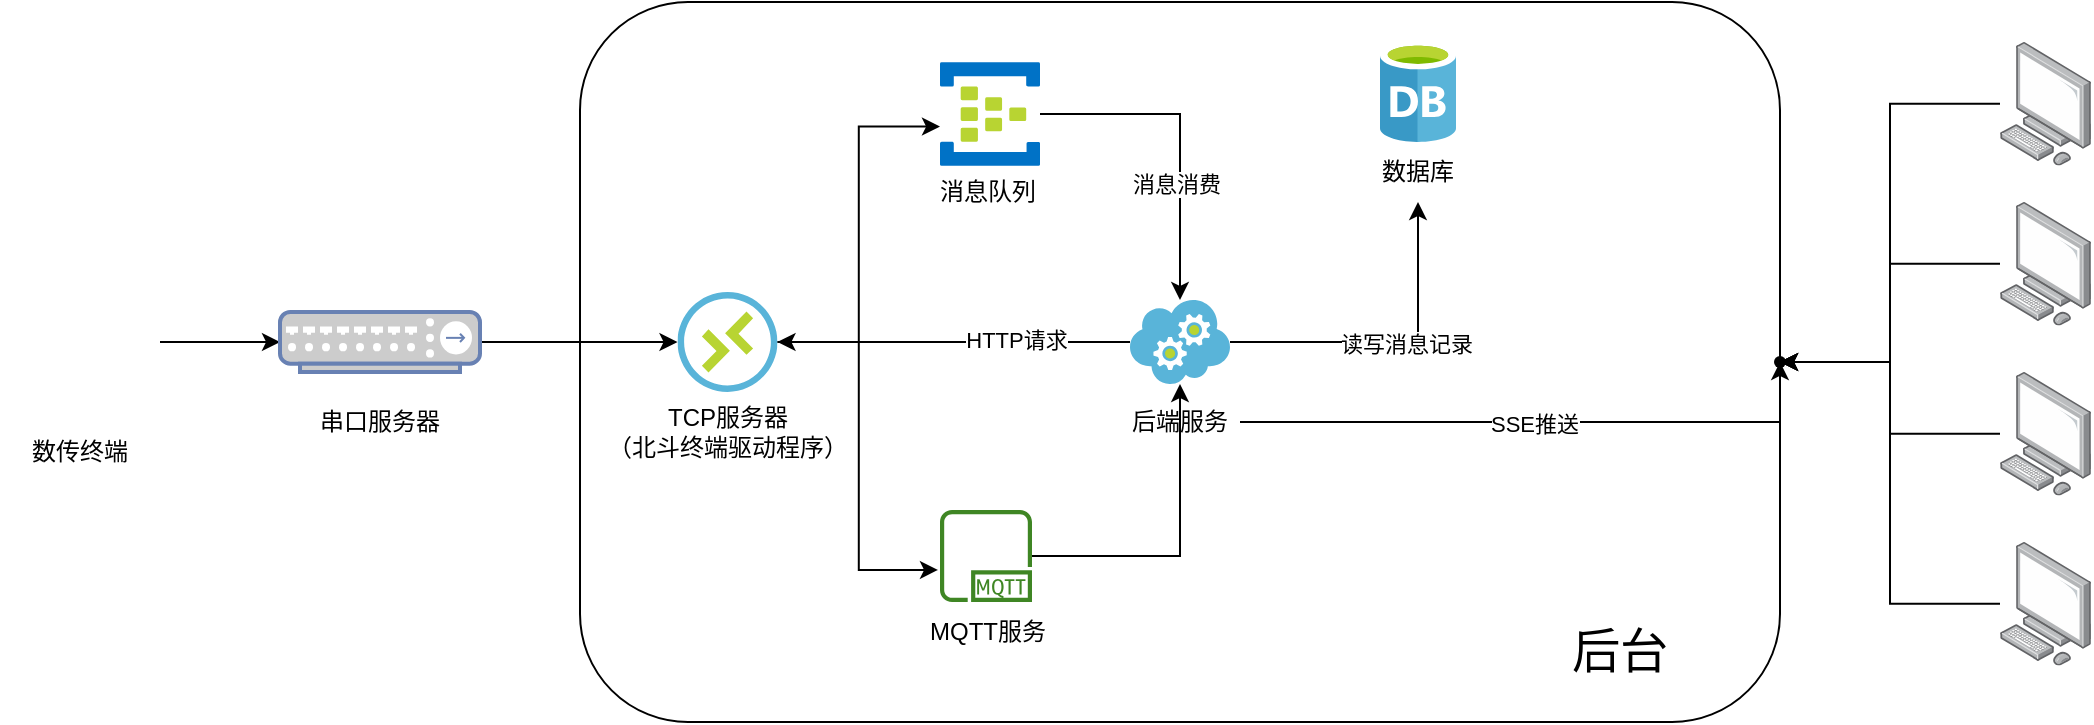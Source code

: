 <mxfile version="21.6.5" type="github">
  <diagram name="第 1 页" id="kzD5A3jw51wFOWdprAX6">
    <mxGraphModel dx="1193" dy="830" grid="1" gridSize="10" guides="1" tooltips="1" connect="1" arrows="1" fold="1" page="1" pageScale="1" pageWidth="1169" pageHeight="827" math="0" shadow="0">
      <root>
        <mxCell id="0" />
        <mxCell id="1" parent="0" />
        <mxCell id="p9LRicOxTsJBR3PSWR2q-7" value="" style="rounded=1;whiteSpace=wrap;html=1;" parent="1" vertex="1">
          <mxGeometry x="340" y="130" width="600" height="360" as="geometry" />
        </mxCell>
        <mxCell id="p9LRicOxTsJBR3PSWR2q-5" style="edgeStyle=orthogonalEdgeStyle;rounded=0;orthogonalLoop=1;jettySize=auto;html=1;" parent="1" source="p9LRicOxTsJBR3PSWR2q-1" target="p9LRicOxTsJBR3PSWR2q-3" edge="1">
          <mxGeometry relative="1" as="geometry" />
        </mxCell>
        <mxCell id="p9LRicOxTsJBR3PSWR2q-1" value="" style="shape=image;html=1;verticalAlign=top;verticalLabelPosition=bottom;labelBackgroundColor=#ffffff;imageAspect=0;aspect=fixed;image=https://cdn1.iconfinder.com/data/icons/computer-hardware-hand-drawn-vol-1/52/signal__device__technology__radar__satellite__antenna__tower-128.png" parent="1" vertex="1">
          <mxGeometry x="50" y="260" width="80" height="80" as="geometry" />
        </mxCell>
        <mxCell id="p9LRicOxTsJBR3PSWR2q-2" value="数传终端" style="text;html=1;strokeColor=none;fillColor=none;align=center;verticalAlign=middle;whiteSpace=wrap;rounded=0;" parent="1" vertex="1">
          <mxGeometry x="60" y="340" width="60" height="30" as="geometry" />
        </mxCell>
        <mxCell id="p9LRicOxTsJBR3PSWR2q-13" style="edgeStyle=orthogonalEdgeStyle;rounded=0;orthogonalLoop=1;jettySize=auto;html=1;" parent="1" source="p9LRicOxTsJBR3PSWR2q-3" target="p9LRicOxTsJBR3PSWR2q-9" edge="1">
          <mxGeometry relative="1" as="geometry" />
        </mxCell>
        <mxCell id="p9LRicOxTsJBR3PSWR2q-3" value="" style="fontColor=#0066CC;verticalAlign=top;verticalLabelPosition=bottom;labelPosition=center;align=center;html=1;outlineConnect=0;fillColor=#CCCCCC;strokeColor=#6881B3;gradientColor=none;gradientDirection=north;strokeWidth=2;shape=mxgraph.networks.hub;" parent="1" vertex="1">
          <mxGeometry x="190" y="285" width="100" height="30" as="geometry" />
        </mxCell>
        <mxCell id="p9LRicOxTsJBR3PSWR2q-4" value="串口服务器" style="text;html=1;strokeColor=none;fillColor=none;align=center;verticalAlign=middle;whiteSpace=wrap;rounded=0;" parent="1" vertex="1">
          <mxGeometry x="200" y="325" width="80" height="30" as="geometry" />
        </mxCell>
        <mxCell id="p9LRicOxTsJBR3PSWR2q-8" value="后台" style="text;html=1;strokeColor=none;fillColor=none;align=center;verticalAlign=middle;whiteSpace=wrap;rounded=0;fontSize=24;" parent="1" vertex="1">
          <mxGeometry x="830" y="440" width="60" height="30" as="geometry" />
        </mxCell>
        <mxCell id="p9LRicOxTsJBR3PSWR2q-18" value="" style="edgeStyle=orthogonalEdgeStyle;rounded=0;orthogonalLoop=1;jettySize=auto;html=1;entryX=0;entryY=0.62;entryDx=0;entryDy=0;entryPerimeter=0;" parent="1" source="p9LRicOxTsJBR3PSWR2q-9" target="p9LRicOxTsJBR3PSWR2q-11" edge="1">
          <mxGeometry relative="1" as="geometry">
            <mxPoint x="455" y="200" as="targetPoint" />
          </mxGeometry>
        </mxCell>
        <mxCell id="o27GzuYat8IJqjDEJiFk-3" style="edgeStyle=orthogonalEdgeStyle;rounded=0;orthogonalLoop=1;jettySize=auto;html=1;entryX=-0.022;entryY=0.652;entryDx=0;entryDy=0;entryPerimeter=0;" edge="1" parent="1" source="p9LRicOxTsJBR3PSWR2q-9" target="o27GzuYat8IJqjDEJiFk-1">
          <mxGeometry relative="1" as="geometry" />
        </mxCell>
        <mxCell id="p9LRicOxTsJBR3PSWR2q-9" value="" style="image;sketch=0;aspect=fixed;html=1;points=[];align=center;fontSize=12;image=img/lib/mscae/Connections.svg;" parent="1" vertex="1">
          <mxGeometry x="388.75" y="275" width="50" height="50" as="geometry" />
        </mxCell>
        <mxCell id="p9LRicOxTsJBR3PSWR2q-10" value="TCP服务器&lt;br&gt;（北斗终端驱动程序）" style="text;html=1;strokeColor=none;fillColor=none;align=center;verticalAlign=middle;whiteSpace=wrap;rounded=0;" parent="1" vertex="1">
          <mxGeometry x="340" y="325" width="147.5" height="40" as="geometry" />
        </mxCell>
        <mxCell id="p9LRicOxTsJBR3PSWR2q-29" style="edgeStyle=orthogonalEdgeStyle;rounded=0;orthogonalLoop=1;jettySize=auto;html=1;" parent="1" source="p9LRicOxTsJBR3PSWR2q-11" target="p9LRicOxTsJBR3PSWR2q-25" edge="1">
          <mxGeometry relative="1" as="geometry" />
        </mxCell>
        <mxCell id="p9LRicOxTsJBR3PSWR2q-30" value="消息消费" style="edgeLabel;html=1;align=center;verticalAlign=middle;resizable=0;points=[];" parent="p9LRicOxTsJBR3PSWR2q-29" vertex="1" connectable="0">
          <mxGeometry x="0.291" y="-2" relative="1" as="geometry">
            <mxPoint as="offset" />
          </mxGeometry>
        </mxCell>
        <mxCell id="p9LRicOxTsJBR3PSWR2q-11" value="" style="image;sketch=0;aspect=fixed;html=1;points=[];align=center;fontSize=12;image=img/lib/mscae/Event_Hubs.svg;" parent="1" vertex="1">
          <mxGeometry x="520" y="160" width="50" height="52.08" as="geometry" />
        </mxCell>
        <mxCell id="p9LRicOxTsJBR3PSWR2q-12" value="消息队列" style="text;html=1;strokeColor=none;fillColor=none;align=center;verticalAlign=middle;whiteSpace=wrap;rounded=0;" parent="1" vertex="1">
          <mxGeometry x="514" y="210" width="60" height="30" as="geometry" />
        </mxCell>
        <mxCell id="p9LRicOxTsJBR3PSWR2q-19" value="" style="image;sketch=0;aspect=fixed;html=1;points=[];align=center;fontSize=12;image=img/lib/mscae/Database_General.svg;" parent="1" vertex="1">
          <mxGeometry x="740" y="150" width="38" height="50" as="geometry" />
        </mxCell>
        <mxCell id="p9LRicOxTsJBR3PSWR2q-20" value="数据库" style="text;html=1;strokeColor=none;fillColor=none;align=center;verticalAlign=middle;whiteSpace=wrap;rounded=0;" parent="1" vertex="1">
          <mxGeometry x="729" y="200" width="60" height="30" as="geometry" />
        </mxCell>
        <mxCell id="p9LRicOxTsJBR3PSWR2q-33" style="edgeStyle=orthogonalEdgeStyle;rounded=0;orthogonalLoop=1;jettySize=auto;html=1;entryX=1;entryY=0.5;entryDx=0;entryDy=0;" parent="1" source="p9LRicOxTsJBR3PSWR2q-21" target="p9LRicOxTsJBR3PSWR2q-7" edge="1">
          <mxGeometry relative="1" as="geometry" />
        </mxCell>
        <mxCell id="p9LRicOxTsJBR3PSWR2q-21" value="" style="image;points=[];aspect=fixed;html=1;align=center;shadow=0;dashed=0;image=img/lib/allied_telesis/computer_and_terminals/Personal_Computer.svg;" parent="1" vertex="1">
          <mxGeometry x="1050" y="150" width="45.6" height="61.8" as="geometry" />
        </mxCell>
        <mxCell id="p9LRicOxTsJBR3PSWR2q-37" style="edgeStyle=orthogonalEdgeStyle;rounded=0;orthogonalLoop=1;jettySize=auto;html=1;entryX=1;entryY=0.5;entryDx=0;entryDy=0;" parent="1" source="p9LRicOxTsJBR3PSWR2q-22" target="p9LRicOxTsJBR3PSWR2q-7" edge="1">
          <mxGeometry relative="1" as="geometry" />
        </mxCell>
        <mxCell id="p9LRicOxTsJBR3PSWR2q-22" value="" style="image;points=[];aspect=fixed;html=1;align=center;shadow=0;dashed=0;image=img/lib/allied_telesis/computer_and_terminals/Personal_Computer.svg;" parent="1" vertex="1">
          <mxGeometry x="1050" y="230" width="45.6" height="61.8" as="geometry" />
        </mxCell>
        <mxCell id="p9LRicOxTsJBR3PSWR2q-36" style="edgeStyle=orthogonalEdgeStyle;rounded=0;orthogonalLoop=1;jettySize=auto;html=1;entryX=1;entryY=0.5;entryDx=0;entryDy=0;" parent="1" source="p9LRicOxTsJBR3PSWR2q-23" target="p9LRicOxTsJBR3PSWR2q-7" edge="1">
          <mxGeometry relative="1" as="geometry" />
        </mxCell>
        <mxCell id="p9LRicOxTsJBR3PSWR2q-23" value="" style="image;points=[];aspect=fixed;html=1;align=center;shadow=0;dashed=0;image=img/lib/allied_telesis/computer_and_terminals/Personal_Computer.svg;" parent="1" vertex="1">
          <mxGeometry x="1050" y="400" width="45.6" height="61.8" as="geometry" />
        </mxCell>
        <mxCell id="p9LRicOxTsJBR3PSWR2q-35" style="edgeStyle=orthogonalEdgeStyle;rounded=0;orthogonalLoop=1;jettySize=auto;html=1;entryX=1;entryY=0.5;entryDx=0;entryDy=0;" parent="1" source="p9LRicOxTsJBR3PSWR2q-24" target="p9LRicOxTsJBR3PSWR2q-7" edge="1">
          <mxGeometry relative="1" as="geometry" />
        </mxCell>
        <mxCell id="p9LRicOxTsJBR3PSWR2q-24" value="" style="image;points=[];aspect=fixed;html=1;align=center;shadow=0;dashed=0;image=img/lib/allied_telesis/computer_and_terminals/Personal_Computer.svg;" parent="1" vertex="1">
          <mxGeometry x="1050" y="315" width="45.6" height="61.8" as="geometry" />
        </mxCell>
        <mxCell id="p9LRicOxTsJBR3PSWR2q-27" style="edgeStyle=orthogonalEdgeStyle;rounded=0;orthogonalLoop=1;jettySize=auto;html=1;" parent="1" source="p9LRicOxTsJBR3PSWR2q-25" target="p9LRicOxTsJBR3PSWR2q-9" edge="1">
          <mxGeometry relative="1" as="geometry" />
        </mxCell>
        <mxCell id="p9LRicOxTsJBR3PSWR2q-28" value="HTTP请求" style="edgeLabel;html=1;align=center;verticalAlign=middle;resizable=0;points=[];" parent="p9LRicOxTsJBR3PSWR2q-27" vertex="1" connectable="0">
          <mxGeometry x="-0.354" y="-1" relative="1" as="geometry">
            <mxPoint as="offset" />
          </mxGeometry>
        </mxCell>
        <mxCell id="p9LRicOxTsJBR3PSWR2q-31" style="edgeStyle=orthogonalEdgeStyle;rounded=0;orthogonalLoop=1;jettySize=auto;html=1;" parent="1" source="p9LRicOxTsJBR3PSWR2q-25" target="p9LRicOxTsJBR3PSWR2q-20" edge="1">
          <mxGeometry relative="1" as="geometry" />
        </mxCell>
        <mxCell id="p9LRicOxTsJBR3PSWR2q-32" value="读写消息记录" style="edgeLabel;html=1;align=center;verticalAlign=middle;resizable=0;points=[];" parent="p9LRicOxTsJBR3PSWR2q-31" vertex="1" connectable="0">
          <mxGeometry x="0.067" y="-1" relative="1" as="geometry">
            <mxPoint as="offset" />
          </mxGeometry>
        </mxCell>
        <mxCell id="p9LRicOxTsJBR3PSWR2q-25" value="" style="image;sketch=0;aspect=fixed;html=1;points=[];align=center;fontSize=12;image=img/lib/mscae/Cloud_Services_Classic.svg;" parent="1" vertex="1">
          <mxGeometry x="615" y="279" width="50" height="42" as="geometry" />
        </mxCell>
        <mxCell id="VRIL-dsUyF5xxoI3rEdO-5" value="" style="edgeStyle=orthogonalEdgeStyle;rounded=0;orthogonalLoop=1;jettySize=auto;html=1;" parent="1" source="p9LRicOxTsJBR3PSWR2q-26" target="VRIL-dsUyF5xxoI3rEdO-4" edge="1">
          <mxGeometry relative="1" as="geometry" />
        </mxCell>
        <mxCell id="VRIL-dsUyF5xxoI3rEdO-6" value="SSE推送" style="edgeLabel;html=1;align=center;verticalAlign=middle;resizable=0;points=[];" parent="VRIL-dsUyF5xxoI3rEdO-5" vertex="1" connectable="0">
          <mxGeometry x="-0.02" y="-1" relative="1" as="geometry">
            <mxPoint as="offset" />
          </mxGeometry>
        </mxCell>
        <mxCell id="p9LRicOxTsJBR3PSWR2q-26" value="后端服务" style="text;html=1;strokeColor=none;fillColor=none;align=center;verticalAlign=middle;whiteSpace=wrap;rounded=0;" parent="1" vertex="1">
          <mxGeometry x="610" y="325" width="60" height="30" as="geometry" />
        </mxCell>
        <mxCell id="VRIL-dsUyF5xxoI3rEdO-4" value="" style="shape=waypoint;sketch=0;size=6;pointerEvents=1;points=[];fillColor=none;resizable=0;rotatable=0;perimeter=centerPerimeter;snapToPoint=1;" parent="1" vertex="1">
          <mxGeometry x="930" y="300" width="20" height="20" as="geometry" />
        </mxCell>
        <mxCell id="o27GzuYat8IJqjDEJiFk-5" style="edgeStyle=orthogonalEdgeStyle;rounded=0;orthogonalLoop=1;jettySize=auto;html=1;" edge="1" parent="1" source="o27GzuYat8IJqjDEJiFk-1" target="p9LRicOxTsJBR3PSWR2q-25">
          <mxGeometry relative="1" as="geometry" />
        </mxCell>
        <mxCell id="o27GzuYat8IJqjDEJiFk-1" value="" style="sketch=0;outlineConnect=0;fontColor=#232F3E;gradientColor=none;fillColor=#3F8624;strokeColor=none;dashed=0;verticalLabelPosition=bottom;verticalAlign=top;align=center;html=1;fontSize=12;fontStyle=0;aspect=fixed;pointerEvents=1;shape=mxgraph.aws4.mqtt_protocol;" vertex="1" parent="1">
          <mxGeometry x="520" y="384" width="46" height="46" as="geometry" />
        </mxCell>
        <mxCell id="o27GzuYat8IJqjDEJiFk-4" value="MQTT服务" style="text;html=1;strokeColor=none;fillColor=none;align=center;verticalAlign=middle;whiteSpace=wrap;rounded=0;" vertex="1" parent="1">
          <mxGeometry x="514" y="430" width="60" height="30" as="geometry" />
        </mxCell>
      </root>
    </mxGraphModel>
  </diagram>
</mxfile>
